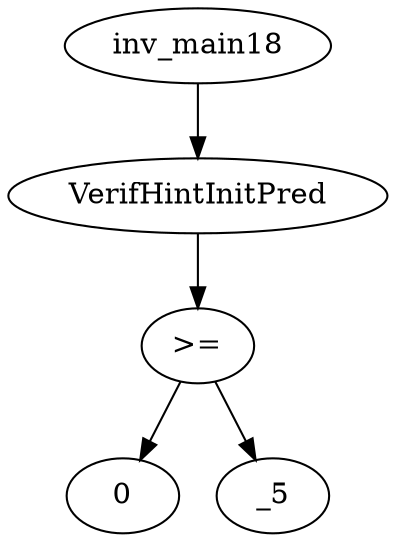 digraph dag {
0 [label="inv_main18"];
1 [label="VerifHintInitPred"];
2 [label=">="];
3 [label="0"];
4 [label="_5"];
0->1
1->2
2->4
2 -> 3
}
